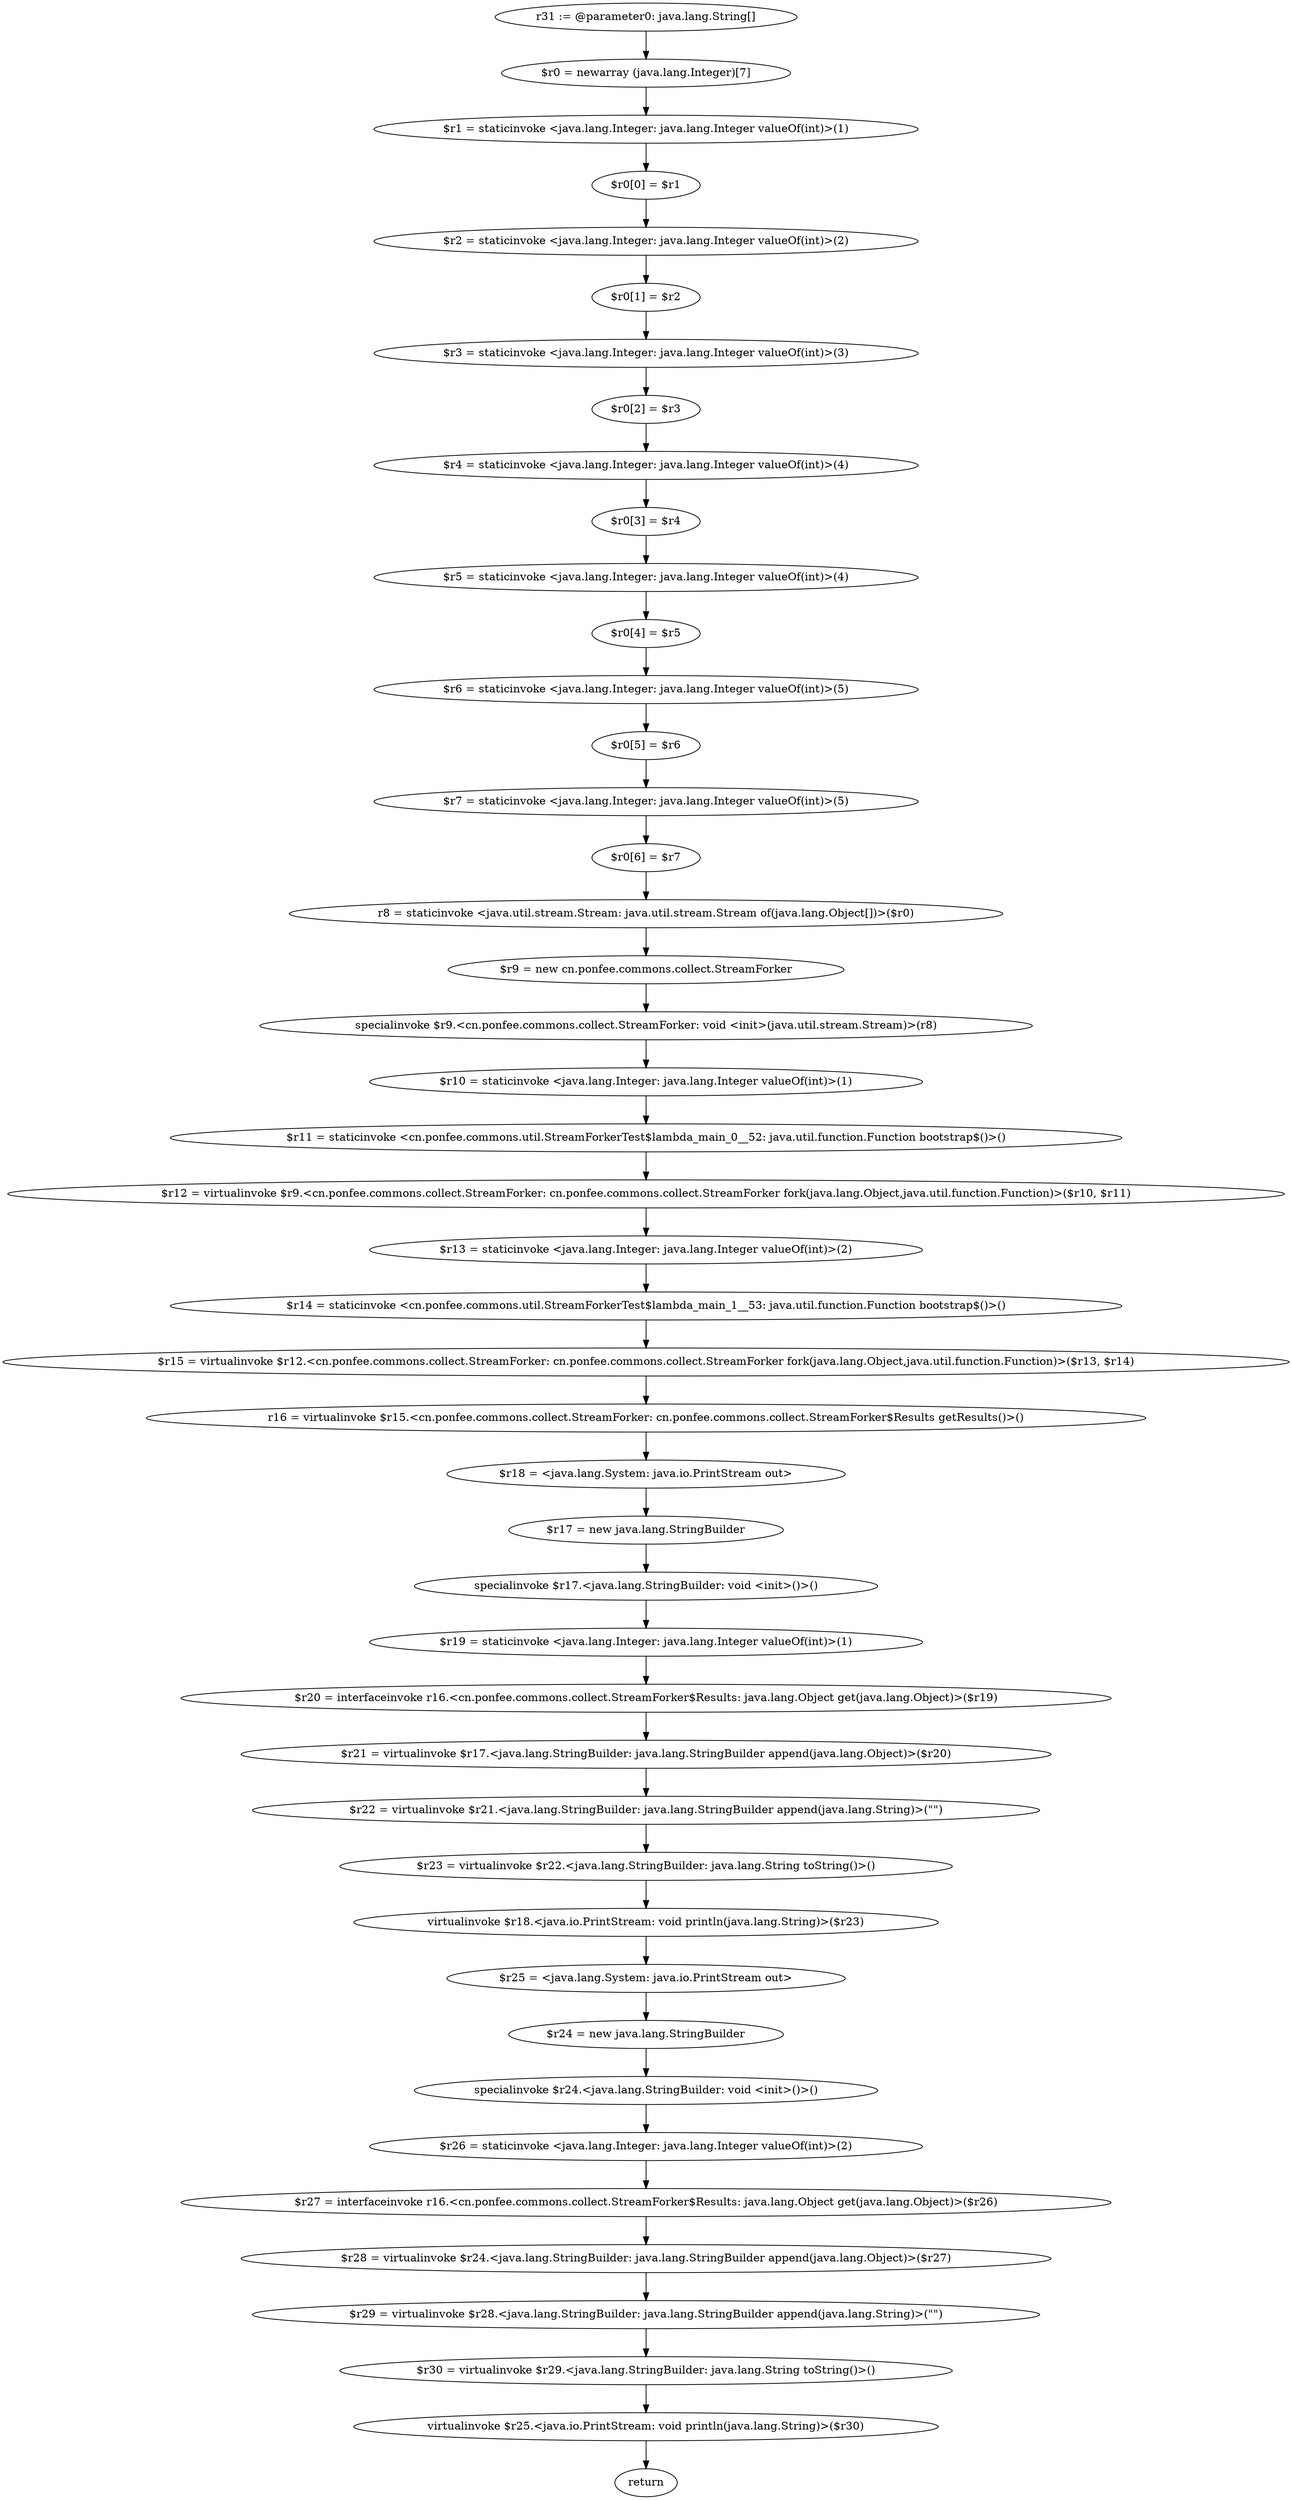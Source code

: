 digraph "unitGraph" {
    "r31 := @parameter0: java.lang.String[]"
    "$r0 = newarray (java.lang.Integer)[7]"
    "$r1 = staticinvoke <java.lang.Integer: java.lang.Integer valueOf(int)>(1)"
    "$r0[0] = $r1"
    "$r2 = staticinvoke <java.lang.Integer: java.lang.Integer valueOf(int)>(2)"
    "$r0[1] = $r2"
    "$r3 = staticinvoke <java.lang.Integer: java.lang.Integer valueOf(int)>(3)"
    "$r0[2] = $r3"
    "$r4 = staticinvoke <java.lang.Integer: java.lang.Integer valueOf(int)>(4)"
    "$r0[3] = $r4"
    "$r5 = staticinvoke <java.lang.Integer: java.lang.Integer valueOf(int)>(4)"
    "$r0[4] = $r5"
    "$r6 = staticinvoke <java.lang.Integer: java.lang.Integer valueOf(int)>(5)"
    "$r0[5] = $r6"
    "$r7 = staticinvoke <java.lang.Integer: java.lang.Integer valueOf(int)>(5)"
    "$r0[6] = $r7"
    "r8 = staticinvoke <java.util.stream.Stream: java.util.stream.Stream of(java.lang.Object[])>($r0)"
    "$r9 = new cn.ponfee.commons.collect.StreamForker"
    "specialinvoke $r9.<cn.ponfee.commons.collect.StreamForker: void <init>(java.util.stream.Stream)>(r8)"
    "$r10 = staticinvoke <java.lang.Integer: java.lang.Integer valueOf(int)>(1)"
    "$r11 = staticinvoke <cn.ponfee.commons.util.StreamForkerTest$lambda_main_0__52: java.util.function.Function bootstrap$()>()"
    "$r12 = virtualinvoke $r9.<cn.ponfee.commons.collect.StreamForker: cn.ponfee.commons.collect.StreamForker fork(java.lang.Object,java.util.function.Function)>($r10, $r11)"
    "$r13 = staticinvoke <java.lang.Integer: java.lang.Integer valueOf(int)>(2)"
    "$r14 = staticinvoke <cn.ponfee.commons.util.StreamForkerTest$lambda_main_1__53: java.util.function.Function bootstrap$()>()"
    "$r15 = virtualinvoke $r12.<cn.ponfee.commons.collect.StreamForker: cn.ponfee.commons.collect.StreamForker fork(java.lang.Object,java.util.function.Function)>($r13, $r14)"
    "r16 = virtualinvoke $r15.<cn.ponfee.commons.collect.StreamForker: cn.ponfee.commons.collect.StreamForker$Results getResults()>()"
    "$r18 = <java.lang.System: java.io.PrintStream out>"
    "$r17 = new java.lang.StringBuilder"
    "specialinvoke $r17.<java.lang.StringBuilder: void <init>()>()"
    "$r19 = staticinvoke <java.lang.Integer: java.lang.Integer valueOf(int)>(1)"
    "$r20 = interfaceinvoke r16.<cn.ponfee.commons.collect.StreamForker$Results: java.lang.Object get(java.lang.Object)>($r19)"
    "$r21 = virtualinvoke $r17.<java.lang.StringBuilder: java.lang.StringBuilder append(java.lang.Object)>($r20)"
    "$r22 = virtualinvoke $r21.<java.lang.StringBuilder: java.lang.StringBuilder append(java.lang.String)>(\"\")"
    "$r23 = virtualinvoke $r22.<java.lang.StringBuilder: java.lang.String toString()>()"
    "virtualinvoke $r18.<java.io.PrintStream: void println(java.lang.String)>($r23)"
    "$r25 = <java.lang.System: java.io.PrintStream out>"
    "$r24 = new java.lang.StringBuilder"
    "specialinvoke $r24.<java.lang.StringBuilder: void <init>()>()"
    "$r26 = staticinvoke <java.lang.Integer: java.lang.Integer valueOf(int)>(2)"
    "$r27 = interfaceinvoke r16.<cn.ponfee.commons.collect.StreamForker$Results: java.lang.Object get(java.lang.Object)>($r26)"
    "$r28 = virtualinvoke $r24.<java.lang.StringBuilder: java.lang.StringBuilder append(java.lang.Object)>($r27)"
    "$r29 = virtualinvoke $r28.<java.lang.StringBuilder: java.lang.StringBuilder append(java.lang.String)>(\"\")"
    "$r30 = virtualinvoke $r29.<java.lang.StringBuilder: java.lang.String toString()>()"
    "virtualinvoke $r25.<java.io.PrintStream: void println(java.lang.String)>($r30)"
    "return"
    "r31 := @parameter0: java.lang.String[]"->"$r0 = newarray (java.lang.Integer)[7]";
    "$r0 = newarray (java.lang.Integer)[7]"->"$r1 = staticinvoke <java.lang.Integer: java.lang.Integer valueOf(int)>(1)";
    "$r1 = staticinvoke <java.lang.Integer: java.lang.Integer valueOf(int)>(1)"->"$r0[0] = $r1";
    "$r0[0] = $r1"->"$r2 = staticinvoke <java.lang.Integer: java.lang.Integer valueOf(int)>(2)";
    "$r2 = staticinvoke <java.lang.Integer: java.lang.Integer valueOf(int)>(2)"->"$r0[1] = $r2";
    "$r0[1] = $r2"->"$r3 = staticinvoke <java.lang.Integer: java.lang.Integer valueOf(int)>(3)";
    "$r3 = staticinvoke <java.lang.Integer: java.lang.Integer valueOf(int)>(3)"->"$r0[2] = $r3";
    "$r0[2] = $r3"->"$r4 = staticinvoke <java.lang.Integer: java.lang.Integer valueOf(int)>(4)";
    "$r4 = staticinvoke <java.lang.Integer: java.lang.Integer valueOf(int)>(4)"->"$r0[3] = $r4";
    "$r0[3] = $r4"->"$r5 = staticinvoke <java.lang.Integer: java.lang.Integer valueOf(int)>(4)";
    "$r5 = staticinvoke <java.lang.Integer: java.lang.Integer valueOf(int)>(4)"->"$r0[4] = $r5";
    "$r0[4] = $r5"->"$r6 = staticinvoke <java.lang.Integer: java.lang.Integer valueOf(int)>(5)";
    "$r6 = staticinvoke <java.lang.Integer: java.lang.Integer valueOf(int)>(5)"->"$r0[5] = $r6";
    "$r0[5] = $r6"->"$r7 = staticinvoke <java.lang.Integer: java.lang.Integer valueOf(int)>(5)";
    "$r7 = staticinvoke <java.lang.Integer: java.lang.Integer valueOf(int)>(5)"->"$r0[6] = $r7";
    "$r0[6] = $r7"->"r8 = staticinvoke <java.util.stream.Stream: java.util.stream.Stream of(java.lang.Object[])>($r0)";
    "r8 = staticinvoke <java.util.stream.Stream: java.util.stream.Stream of(java.lang.Object[])>($r0)"->"$r9 = new cn.ponfee.commons.collect.StreamForker";
    "$r9 = new cn.ponfee.commons.collect.StreamForker"->"specialinvoke $r9.<cn.ponfee.commons.collect.StreamForker: void <init>(java.util.stream.Stream)>(r8)";
    "specialinvoke $r9.<cn.ponfee.commons.collect.StreamForker: void <init>(java.util.stream.Stream)>(r8)"->"$r10 = staticinvoke <java.lang.Integer: java.lang.Integer valueOf(int)>(1)";
    "$r10 = staticinvoke <java.lang.Integer: java.lang.Integer valueOf(int)>(1)"->"$r11 = staticinvoke <cn.ponfee.commons.util.StreamForkerTest$lambda_main_0__52: java.util.function.Function bootstrap$()>()";
    "$r11 = staticinvoke <cn.ponfee.commons.util.StreamForkerTest$lambda_main_0__52: java.util.function.Function bootstrap$()>()"->"$r12 = virtualinvoke $r9.<cn.ponfee.commons.collect.StreamForker: cn.ponfee.commons.collect.StreamForker fork(java.lang.Object,java.util.function.Function)>($r10, $r11)";
    "$r12 = virtualinvoke $r9.<cn.ponfee.commons.collect.StreamForker: cn.ponfee.commons.collect.StreamForker fork(java.lang.Object,java.util.function.Function)>($r10, $r11)"->"$r13 = staticinvoke <java.lang.Integer: java.lang.Integer valueOf(int)>(2)";
    "$r13 = staticinvoke <java.lang.Integer: java.lang.Integer valueOf(int)>(2)"->"$r14 = staticinvoke <cn.ponfee.commons.util.StreamForkerTest$lambda_main_1__53: java.util.function.Function bootstrap$()>()";
    "$r14 = staticinvoke <cn.ponfee.commons.util.StreamForkerTest$lambda_main_1__53: java.util.function.Function bootstrap$()>()"->"$r15 = virtualinvoke $r12.<cn.ponfee.commons.collect.StreamForker: cn.ponfee.commons.collect.StreamForker fork(java.lang.Object,java.util.function.Function)>($r13, $r14)";
    "$r15 = virtualinvoke $r12.<cn.ponfee.commons.collect.StreamForker: cn.ponfee.commons.collect.StreamForker fork(java.lang.Object,java.util.function.Function)>($r13, $r14)"->"r16 = virtualinvoke $r15.<cn.ponfee.commons.collect.StreamForker: cn.ponfee.commons.collect.StreamForker$Results getResults()>()";
    "r16 = virtualinvoke $r15.<cn.ponfee.commons.collect.StreamForker: cn.ponfee.commons.collect.StreamForker$Results getResults()>()"->"$r18 = <java.lang.System: java.io.PrintStream out>";
    "$r18 = <java.lang.System: java.io.PrintStream out>"->"$r17 = new java.lang.StringBuilder";
    "$r17 = new java.lang.StringBuilder"->"specialinvoke $r17.<java.lang.StringBuilder: void <init>()>()";
    "specialinvoke $r17.<java.lang.StringBuilder: void <init>()>()"->"$r19 = staticinvoke <java.lang.Integer: java.lang.Integer valueOf(int)>(1)";
    "$r19 = staticinvoke <java.lang.Integer: java.lang.Integer valueOf(int)>(1)"->"$r20 = interfaceinvoke r16.<cn.ponfee.commons.collect.StreamForker$Results: java.lang.Object get(java.lang.Object)>($r19)";
    "$r20 = interfaceinvoke r16.<cn.ponfee.commons.collect.StreamForker$Results: java.lang.Object get(java.lang.Object)>($r19)"->"$r21 = virtualinvoke $r17.<java.lang.StringBuilder: java.lang.StringBuilder append(java.lang.Object)>($r20)";
    "$r21 = virtualinvoke $r17.<java.lang.StringBuilder: java.lang.StringBuilder append(java.lang.Object)>($r20)"->"$r22 = virtualinvoke $r21.<java.lang.StringBuilder: java.lang.StringBuilder append(java.lang.String)>(\"\")";
    "$r22 = virtualinvoke $r21.<java.lang.StringBuilder: java.lang.StringBuilder append(java.lang.String)>(\"\")"->"$r23 = virtualinvoke $r22.<java.lang.StringBuilder: java.lang.String toString()>()";
    "$r23 = virtualinvoke $r22.<java.lang.StringBuilder: java.lang.String toString()>()"->"virtualinvoke $r18.<java.io.PrintStream: void println(java.lang.String)>($r23)";
    "virtualinvoke $r18.<java.io.PrintStream: void println(java.lang.String)>($r23)"->"$r25 = <java.lang.System: java.io.PrintStream out>";
    "$r25 = <java.lang.System: java.io.PrintStream out>"->"$r24 = new java.lang.StringBuilder";
    "$r24 = new java.lang.StringBuilder"->"specialinvoke $r24.<java.lang.StringBuilder: void <init>()>()";
    "specialinvoke $r24.<java.lang.StringBuilder: void <init>()>()"->"$r26 = staticinvoke <java.lang.Integer: java.lang.Integer valueOf(int)>(2)";
    "$r26 = staticinvoke <java.lang.Integer: java.lang.Integer valueOf(int)>(2)"->"$r27 = interfaceinvoke r16.<cn.ponfee.commons.collect.StreamForker$Results: java.lang.Object get(java.lang.Object)>($r26)";
    "$r27 = interfaceinvoke r16.<cn.ponfee.commons.collect.StreamForker$Results: java.lang.Object get(java.lang.Object)>($r26)"->"$r28 = virtualinvoke $r24.<java.lang.StringBuilder: java.lang.StringBuilder append(java.lang.Object)>($r27)";
    "$r28 = virtualinvoke $r24.<java.lang.StringBuilder: java.lang.StringBuilder append(java.lang.Object)>($r27)"->"$r29 = virtualinvoke $r28.<java.lang.StringBuilder: java.lang.StringBuilder append(java.lang.String)>(\"\")";
    "$r29 = virtualinvoke $r28.<java.lang.StringBuilder: java.lang.StringBuilder append(java.lang.String)>(\"\")"->"$r30 = virtualinvoke $r29.<java.lang.StringBuilder: java.lang.String toString()>()";
    "$r30 = virtualinvoke $r29.<java.lang.StringBuilder: java.lang.String toString()>()"->"virtualinvoke $r25.<java.io.PrintStream: void println(java.lang.String)>($r30)";
    "virtualinvoke $r25.<java.io.PrintStream: void println(java.lang.String)>($r30)"->"return";
}
